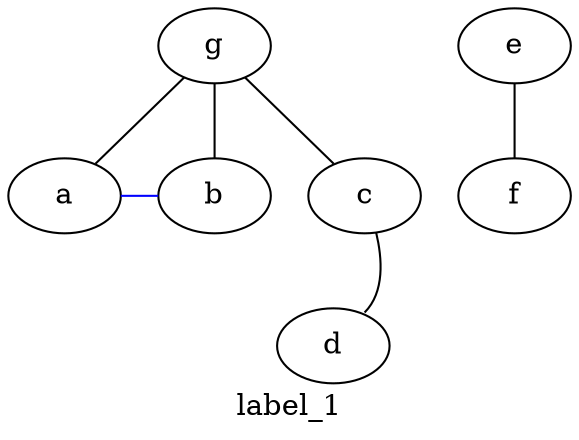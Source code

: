 

// （简单）无向图.dot
strict graph g {
    g--subgraph id_2{
        rank = same; 
        a--b[color=blue];
        c;
    }
    /*
     * compass_pt: (n|ne|e|se|s|sw|w|nw|c|_)
     */
        c--d:ne;
        e--f;
    /*
     * attr_stmt: (graph|node|edge)attr_list
     */
    graph [label = "label_1"][color="red"];
    node [label = "label_2"];
    edge [label = "label_3"];
}